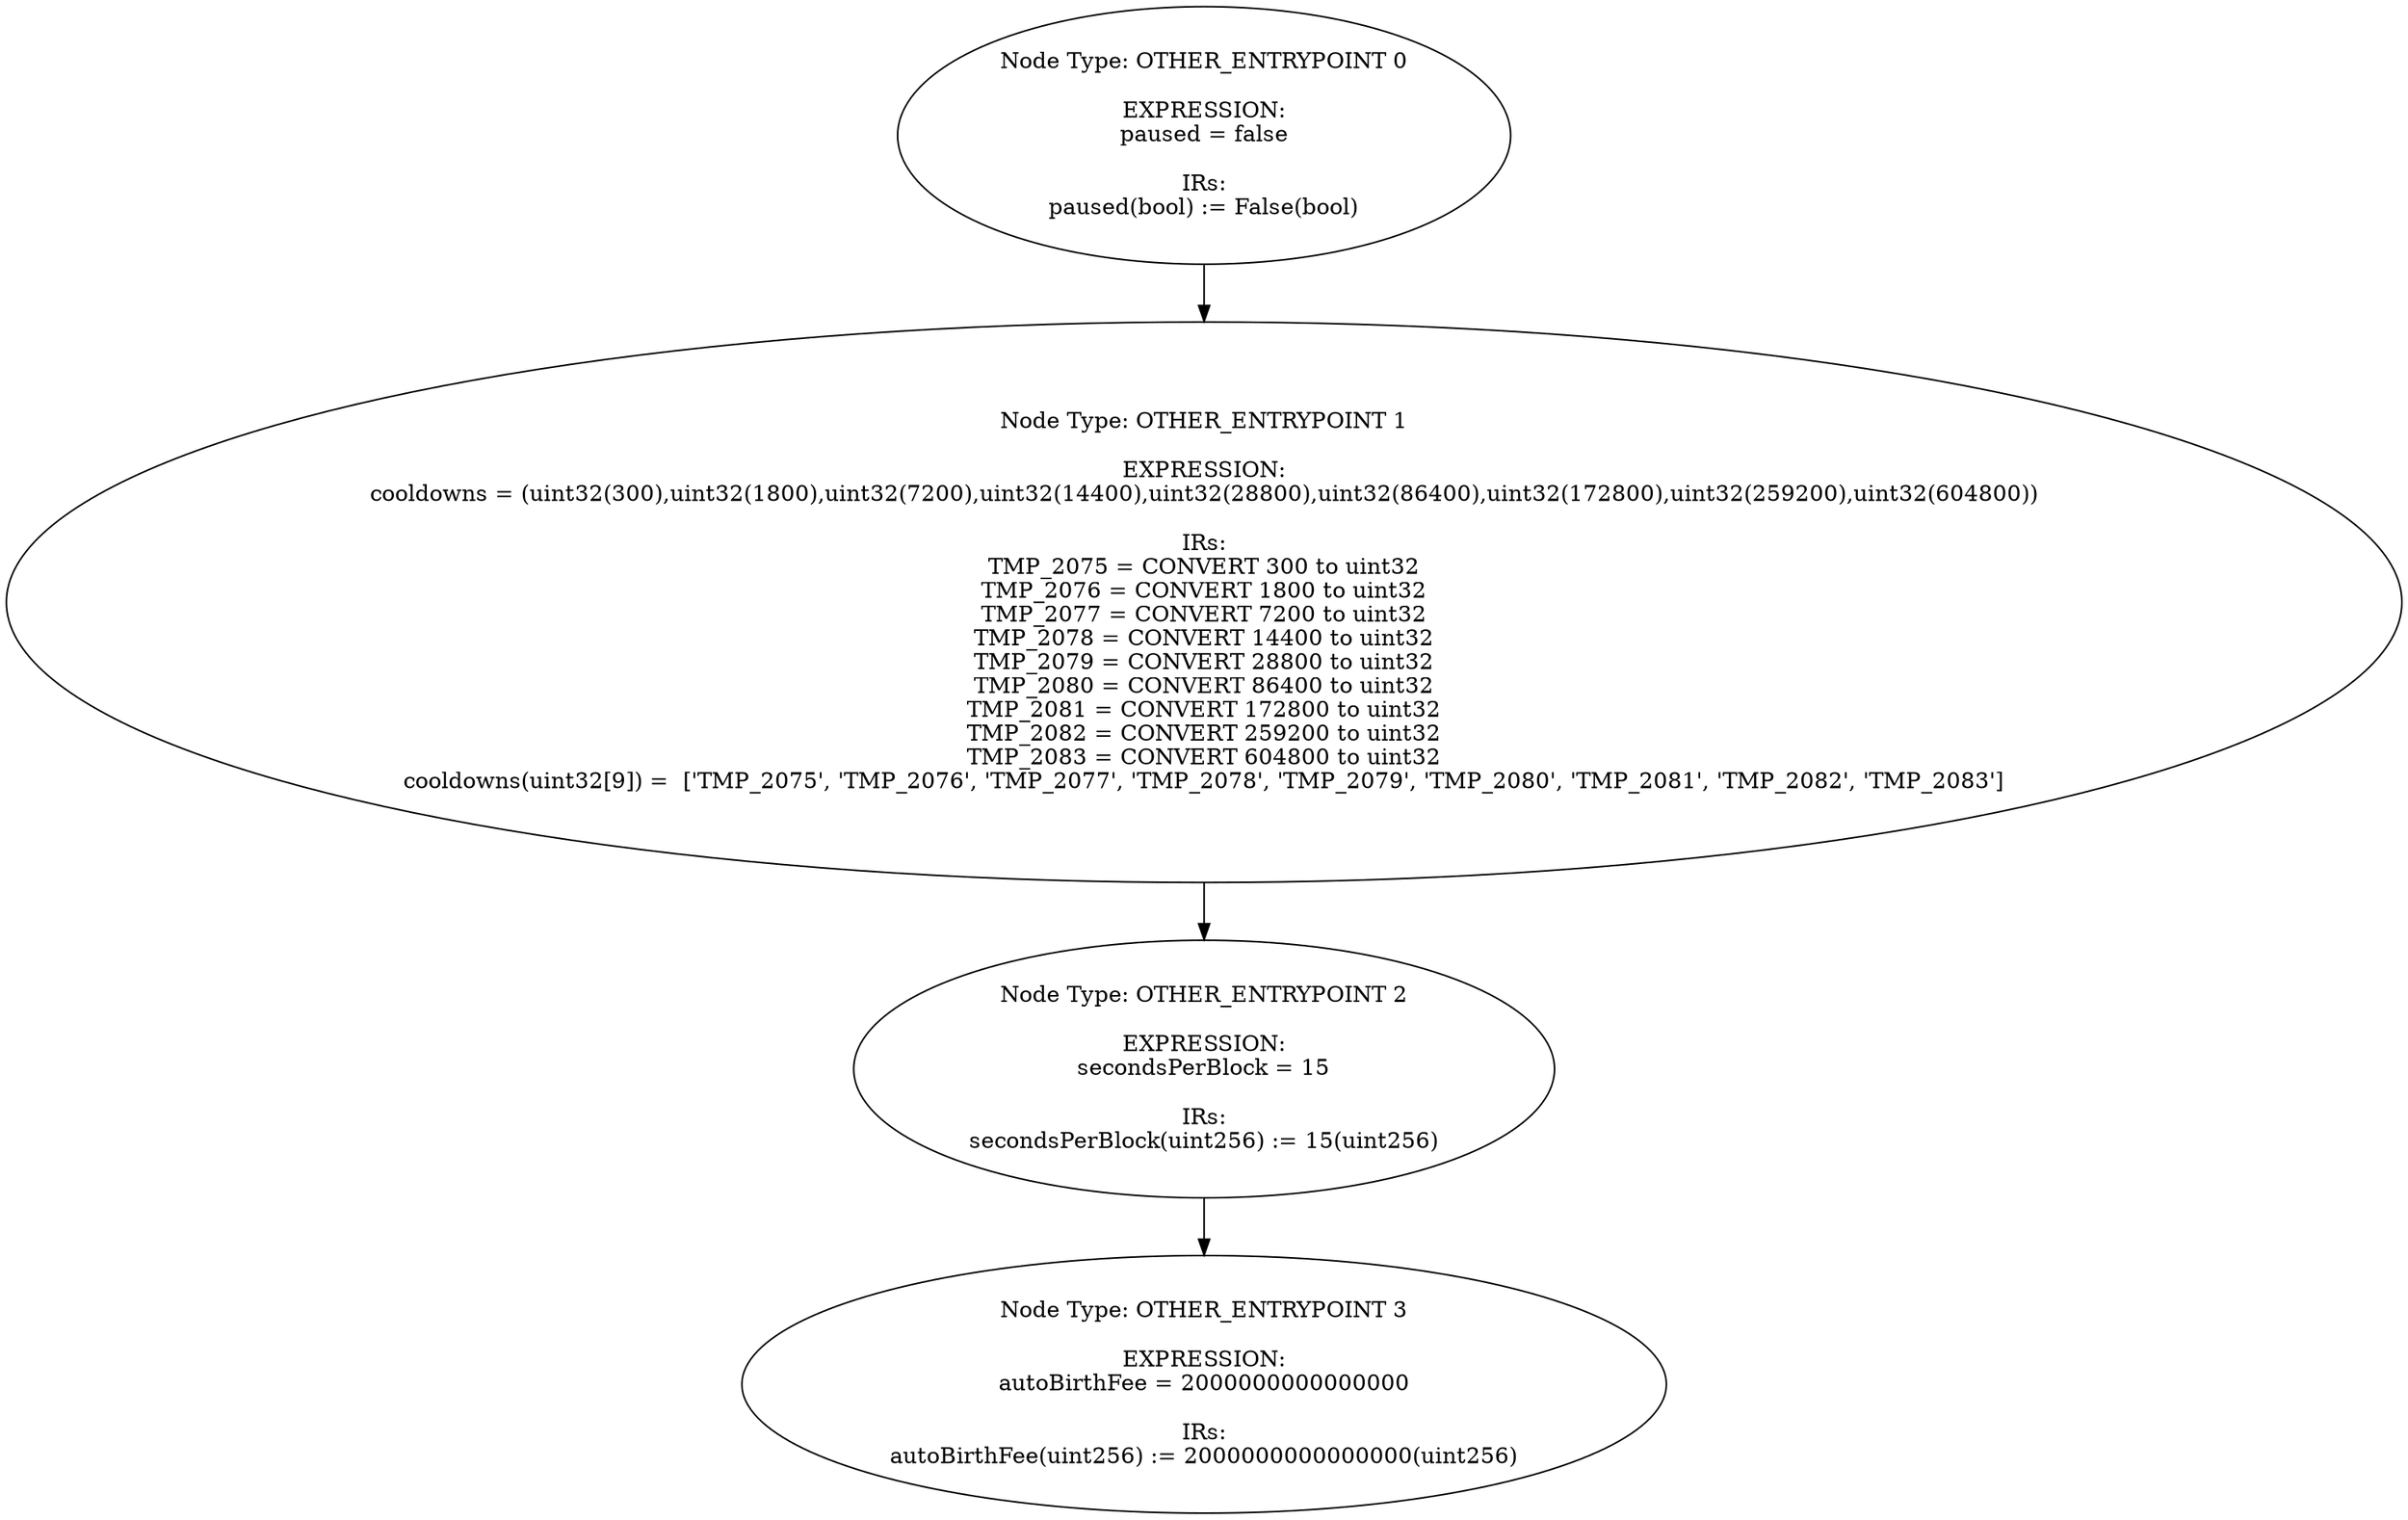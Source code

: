 digraph{
0[label="Node Type: OTHER_ENTRYPOINT 0

EXPRESSION:
paused = false

IRs:
paused(bool) := False(bool)"];
0->1;
1[label="Node Type: OTHER_ENTRYPOINT 1

EXPRESSION:
cooldowns = (uint32(300),uint32(1800),uint32(7200),uint32(14400),uint32(28800),uint32(86400),uint32(172800),uint32(259200),uint32(604800))

IRs:
TMP_2075 = CONVERT 300 to uint32
TMP_2076 = CONVERT 1800 to uint32
TMP_2077 = CONVERT 7200 to uint32
TMP_2078 = CONVERT 14400 to uint32
TMP_2079 = CONVERT 28800 to uint32
TMP_2080 = CONVERT 86400 to uint32
TMP_2081 = CONVERT 172800 to uint32
TMP_2082 = CONVERT 259200 to uint32
TMP_2083 = CONVERT 604800 to uint32
cooldowns(uint32[9]) =  ['TMP_2075', 'TMP_2076', 'TMP_2077', 'TMP_2078', 'TMP_2079', 'TMP_2080', 'TMP_2081', 'TMP_2082', 'TMP_2083']"];
1->2;
2[label="Node Type: OTHER_ENTRYPOINT 2

EXPRESSION:
secondsPerBlock = 15

IRs:
secondsPerBlock(uint256) := 15(uint256)"];
2->3;
3[label="Node Type: OTHER_ENTRYPOINT 3

EXPRESSION:
autoBirthFee = 2000000000000000

IRs:
autoBirthFee(uint256) := 2000000000000000(uint256)"];
}
